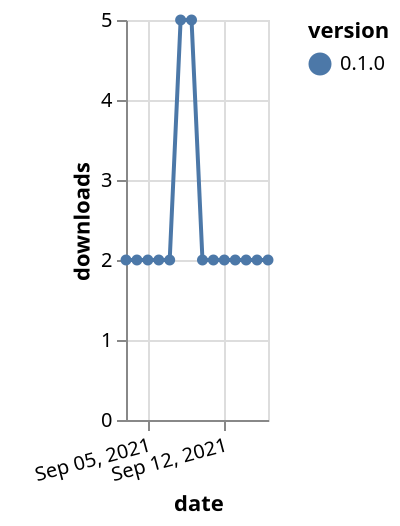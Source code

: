 {"$schema": "https://vega.github.io/schema/vega-lite/v5.json", "description": "A simple bar chart with embedded data.", "data": {"values": [{"date": "2021-09-03", "total": 5196, "delta": 2, "version": "0.1.0"}, {"date": "2021-09-04", "total": 5198, "delta": 2, "version": "0.1.0"}, {"date": "2021-09-05", "total": 5200, "delta": 2, "version": "0.1.0"}, {"date": "2021-09-06", "total": 5202, "delta": 2, "version": "0.1.0"}, {"date": "2021-09-07", "total": 5204, "delta": 2, "version": "0.1.0"}, {"date": "2021-09-08", "total": 5209, "delta": 5, "version": "0.1.0"}, {"date": "2021-09-09", "total": 5214, "delta": 5, "version": "0.1.0"}, {"date": "2021-09-10", "total": 5216, "delta": 2, "version": "0.1.0"}, {"date": "2021-09-11", "total": 5218, "delta": 2, "version": "0.1.0"}, {"date": "2021-09-12", "total": 5220, "delta": 2, "version": "0.1.0"}, {"date": "2021-09-13", "total": 5222, "delta": 2, "version": "0.1.0"}, {"date": "2021-09-14", "total": 5224, "delta": 2, "version": "0.1.0"}, {"date": "2021-09-15", "total": 5226, "delta": 2, "version": "0.1.0"}, {"date": "2021-09-16", "total": 5228, "delta": 2, "version": "0.1.0"}]}, "width": "container", "mark": {"type": "line", "point": {"filled": true}}, "encoding": {"x": {"field": "date", "type": "temporal", "timeUnit": "yearmonthdate", "title": "date", "axis": {"labelAngle": -15}}, "y": {"field": "delta", "type": "quantitative", "title": "downloads"}, "color": {"field": "version", "type": "nominal"}, "tooltip": {"field": "delta"}}}